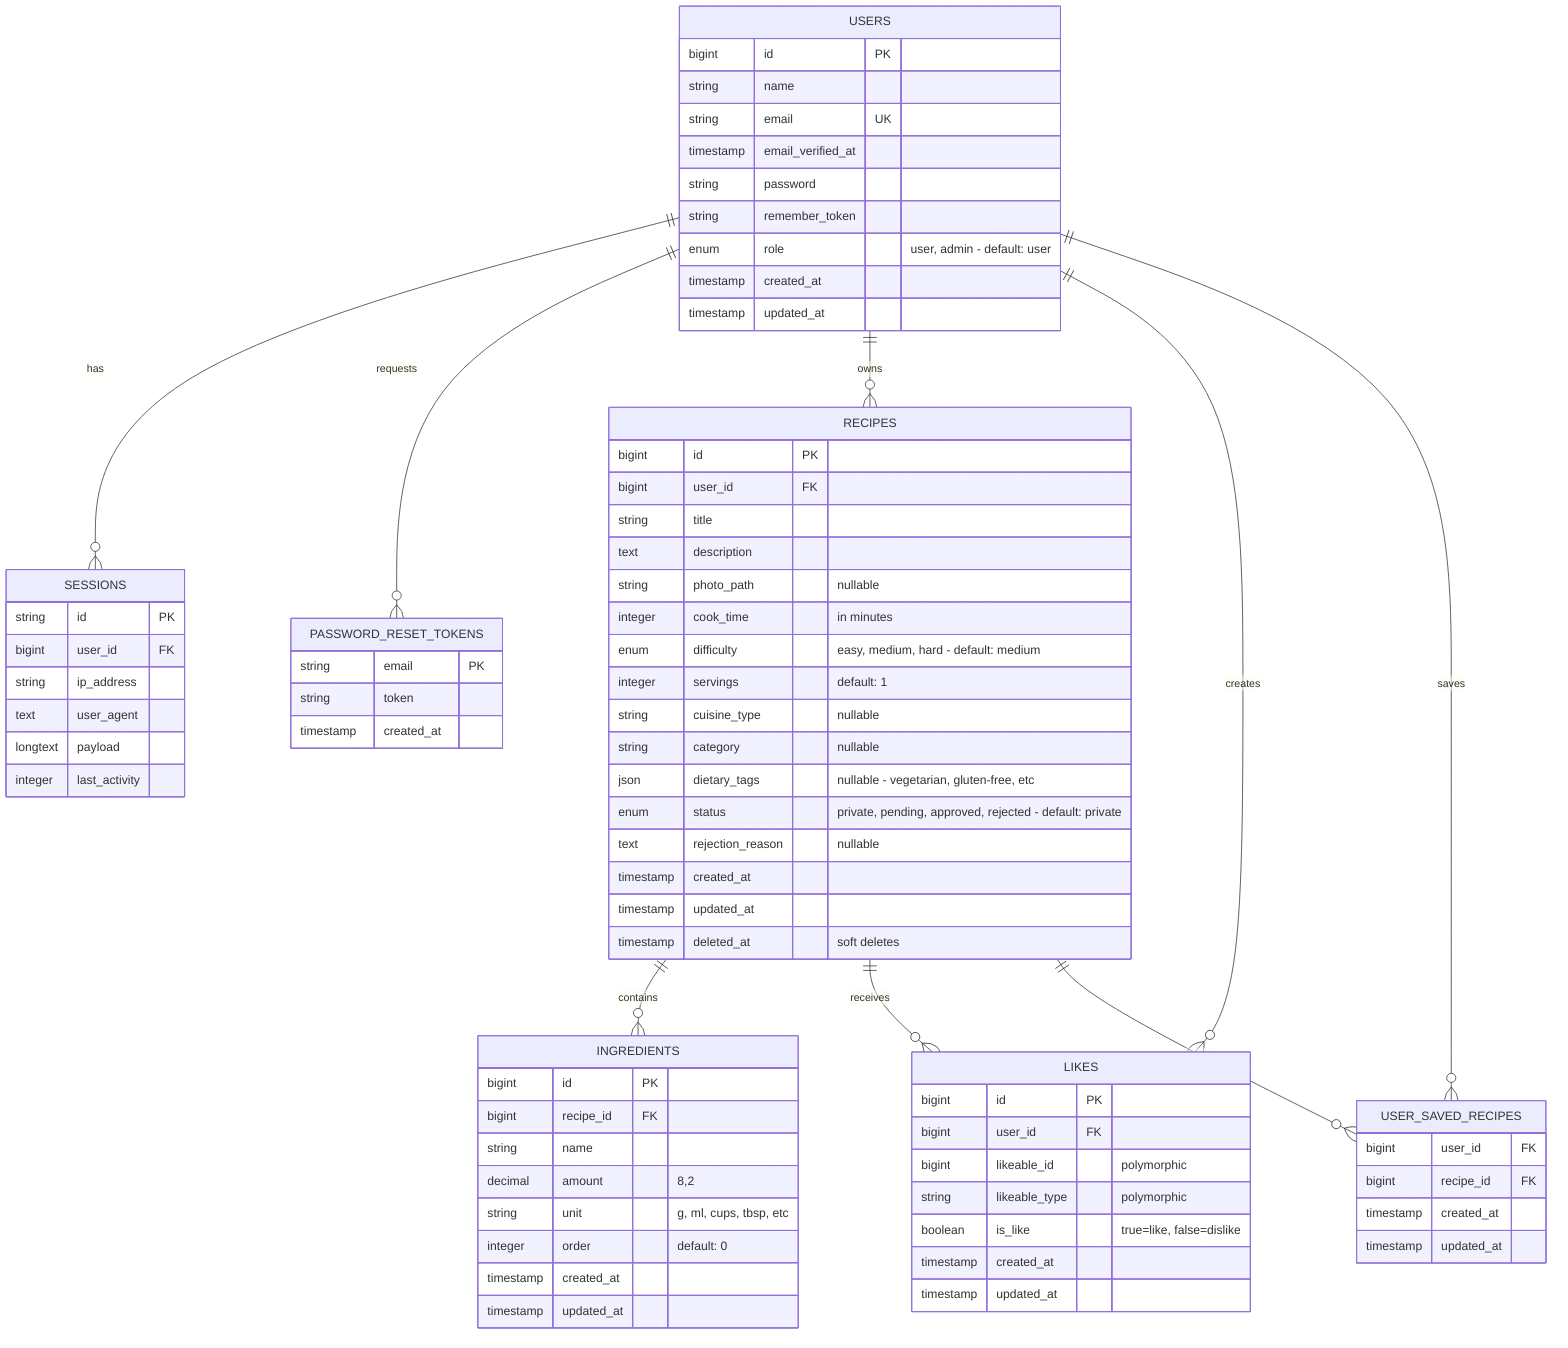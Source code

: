 erDiagram
    USERS ||--o{ SESSIONS : "has"
    USERS ||--o{ PASSWORD_RESET_TOKENS : "requests"
    USERS ||--o{ RECIPES : "owns"
    USERS ||--o{ LIKES : "creates"
    USERS ||--o{ USER_SAVED_RECIPES : "saves"
    RECIPES ||--o{ INGREDIENTS : "contains"
    RECIPES ||--o{ LIKES : "receives"
    RECIPES ||--o{ USER_SAVED_RECIPES : "saved by"

    USERS {
        bigint id PK
        string name
        string email UK
        timestamp email_verified_at
        string password
        string remember_token
        enum role "user, admin - default: user"
        timestamp created_at
        timestamp updated_at
    }

    PASSWORD_RESET_TOKENS {
        string email PK
        string token
        timestamp created_at
    }

    SESSIONS {
        string id PK
        bigint user_id FK
        string ip_address
        text user_agent
        longtext payload
        integer last_activity
    }

    RECIPES {
        bigint id PK
        bigint user_id FK
        string title
        text description
        string photo_path "nullable"
        integer cook_time "in minutes"
        enum difficulty "easy, medium, hard - default: medium"
        integer servings "default: 1"
        string cuisine_type "nullable"
        string category "nullable"
        json dietary_tags "nullable - vegetarian, gluten-free, etc"
        enum status "private, pending, approved, rejected - default: private"
        text rejection_reason "nullable"
        timestamp created_at
        timestamp updated_at
        timestamp deleted_at "soft deletes"
    }

    INGREDIENTS {
        bigint id PK
        bigint recipe_id FK
        string name
        decimal amount "8,2"
        string unit "g, ml, cups, tbsp, etc"
        integer order "default: 0"
        timestamp created_at
        timestamp updated_at
    }

    LIKES {
        bigint id PK
        bigint user_id FK
        bigint likeable_id "polymorphic"
        string likeable_type "polymorphic"
        boolean is_like "true=like, false=dislike"
        timestamp created_at
        timestamp updated_at
    }

    USER_SAVED_RECIPES {
        bigint user_id FK
        bigint recipe_id FK
        timestamp created_at
        timestamp updated_at
    }